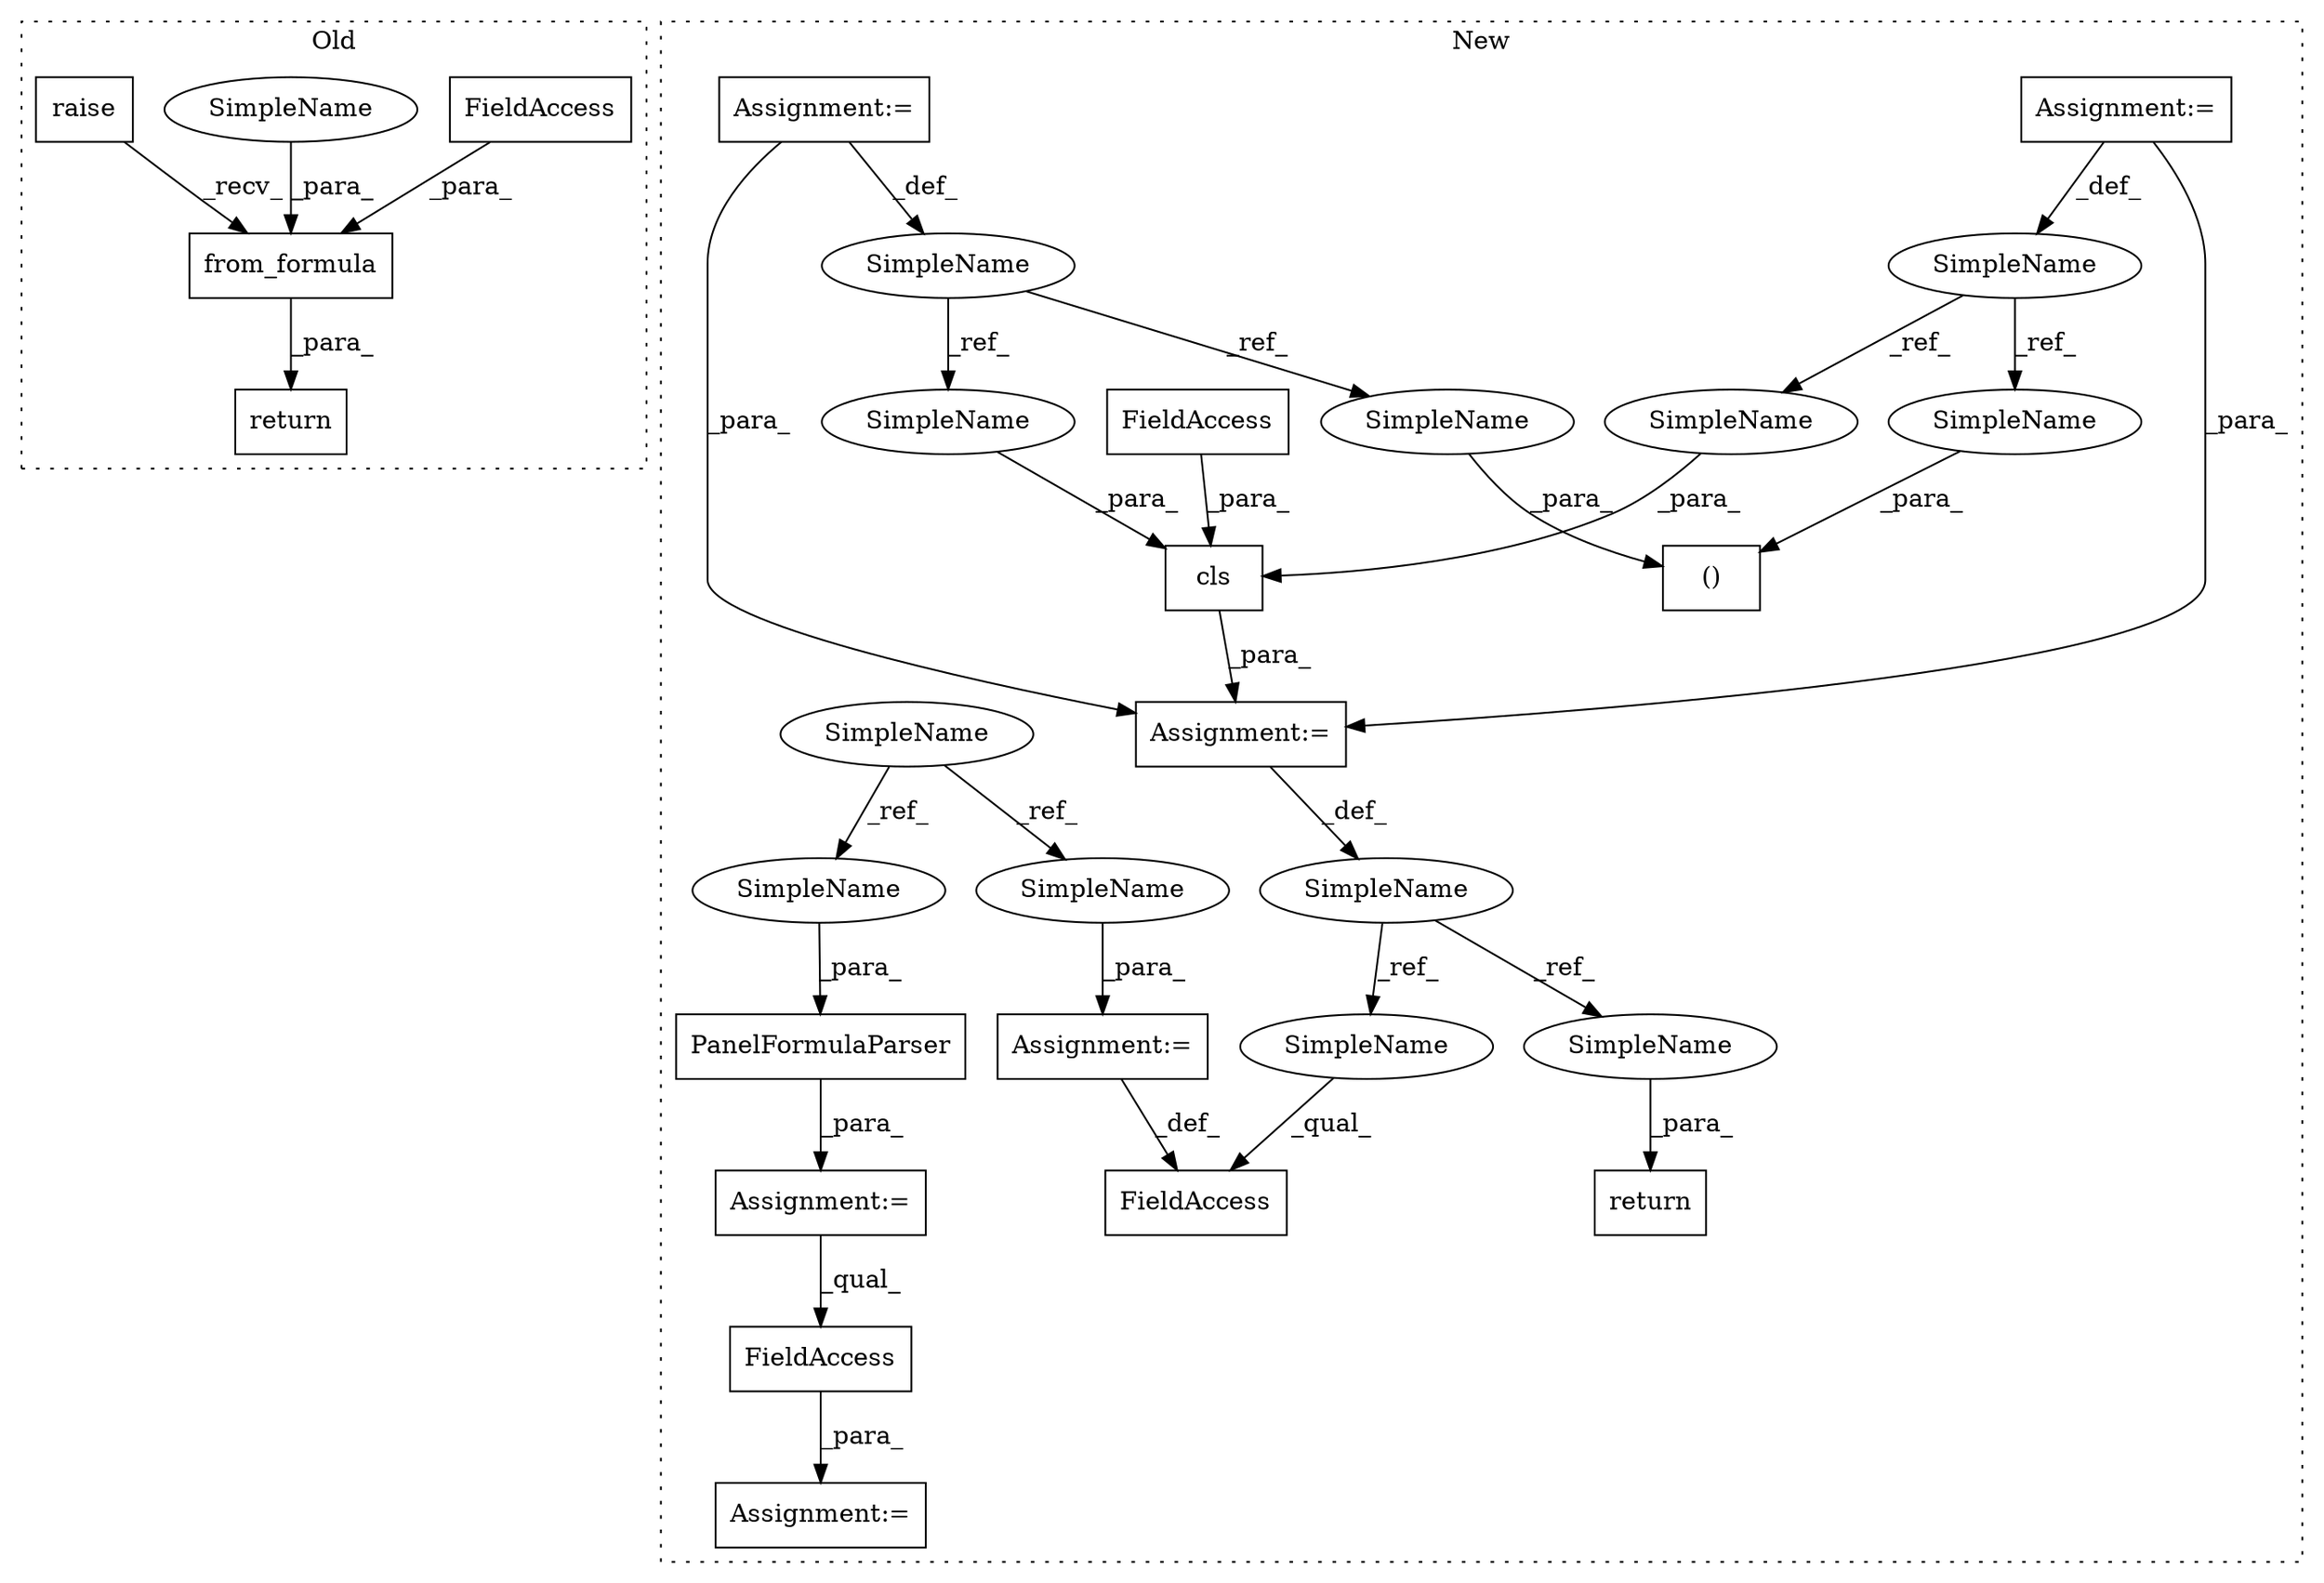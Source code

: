 digraph G {
subgraph cluster0 {
1 [label="raise" a="32" s="45178,45206" l="6,1" shape="box"];
4 [label="return" a="41" s="45171" l="7" shape="box"];
10 [label="from_formula" a="32" s="45208,45241" l="13,1" shape="box"];
11 [label="FieldAccess" a="22" s="45234" l="7" shape="box"];
26 [label="SimpleName" a="42" s="45221" l="7" shape="ellipse"];
label = "Old";
style="dotted";
}
subgraph cluster1 {
2 [label="cls" a="32" s="47523,47549" l="4,1" shape="box"];
3 [label="return" a="41" s="47581" l="7" shape="box"];
5 [label="Assignment:=" a="7" s="47395" l="4" shape="box"];
6 [label="SimpleName" a="42" s="47519" l="3" shape="ellipse"];
7 [label="FieldAccess" a="22" s="47556" l="11" shape="box"];
8 [label="Assignment:=" a="7" s="47522" l="1" shape="box"];
9 [label="FieldAccess" a="22" s="47542" l="7" shape="box"];
12 [label="Assignment:=" a="7" s="47567" l="1" shape="box"];
13 [label="()" a="106" s="47474" l="26" shape="box"];
14 [label="SimpleName" a="42" s="47409" l="9" shape="ellipse"];
15 [label="SimpleName" a="42" s="47395" l="4" shape="ellipse"];
16 [label="Assignment:=" a="7" s="47409" l="9" shape="box"];
17 [label="SimpleName" a="42" s="47307" l="7" shape="ellipse"];
18 [label="PanelFormulaParser" a="32" s="47431,47462" l="19,1" shape="box"];
19 [label="FieldAccess" a="22" s="47502" l="11" shape="box"];
20 [label="Assignment:=" a="7" s="47500" l="2" shape="box"];
21 [label="Assignment:=" a="7" s="47430" l="1" shape="box"];
22 [label="SimpleName" a="42" s="47450" l="7" shape="ellipse"];
23 [label="SimpleName" a="42" s="47568" l="7" shape="ellipse"];
24 [label="SimpleName" a="42" s="47537" l="4" shape="ellipse"];
25 [label="SimpleName" a="42" s="47496" l="4" shape="ellipse"];
27 [label="SimpleName" a="42" s="47474" l="9" shape="ellipse"];
28 [label="SimpleName" a="42" s="47527" l="9" shape="ellipse"];
29 [label="SimpleName" a="42" s="47556" l="3" shape="ellipse"];
30 [label="SimpleName" a="42" s="47588" l="3" shape="ellipse"];
label = "New";
style="dotted";
}
1 -> 10 [label="_recv_"];
2 -> 8 [label="_para_"];
5 -> 8 [label="_para_"];
5 -> 15 [label="_def_"];
6 -> 29 [label="_ref_"];
6 -> 30 [label="_ref_"];
8 -> 6 [label="_def_"];
9 -> 2 [label="_para_"];
10 -> 4 [label="_para_"];
11 -> 10 [label="_para_"];
12 -> 7 [label="_def_"];
14 -> 27 [label="_ref_"];
14 -> 28 [label="_ref_"];
15 -> 25 [label="_ref_"];
15 -> 24 [label="_ref_"];
16 -> 14 [label="_def_"];
16 -> 8 [label="_para_"];
17 -> 23 [label="_ref_"];
17 -> 22 [label="_ref_"];
18 -> 21 [label="_para_"];
19 -> 20 [label="_para_"];
21 -> 19 [label="_qual_"];
22 -> 18 [label="_para_"];
23 -> 12 [label="_para_"];
24 -> 2 [label="_para_"];
25 -> 13 [label="_para_"];
26 -> 10 [label="_para_"];
27 -> 13 [label="_para_"];
28 -> 2 [label="_para_"];
29 -> 7 [label="_qual_"];
30 -> 3 [label="_para_"];
}